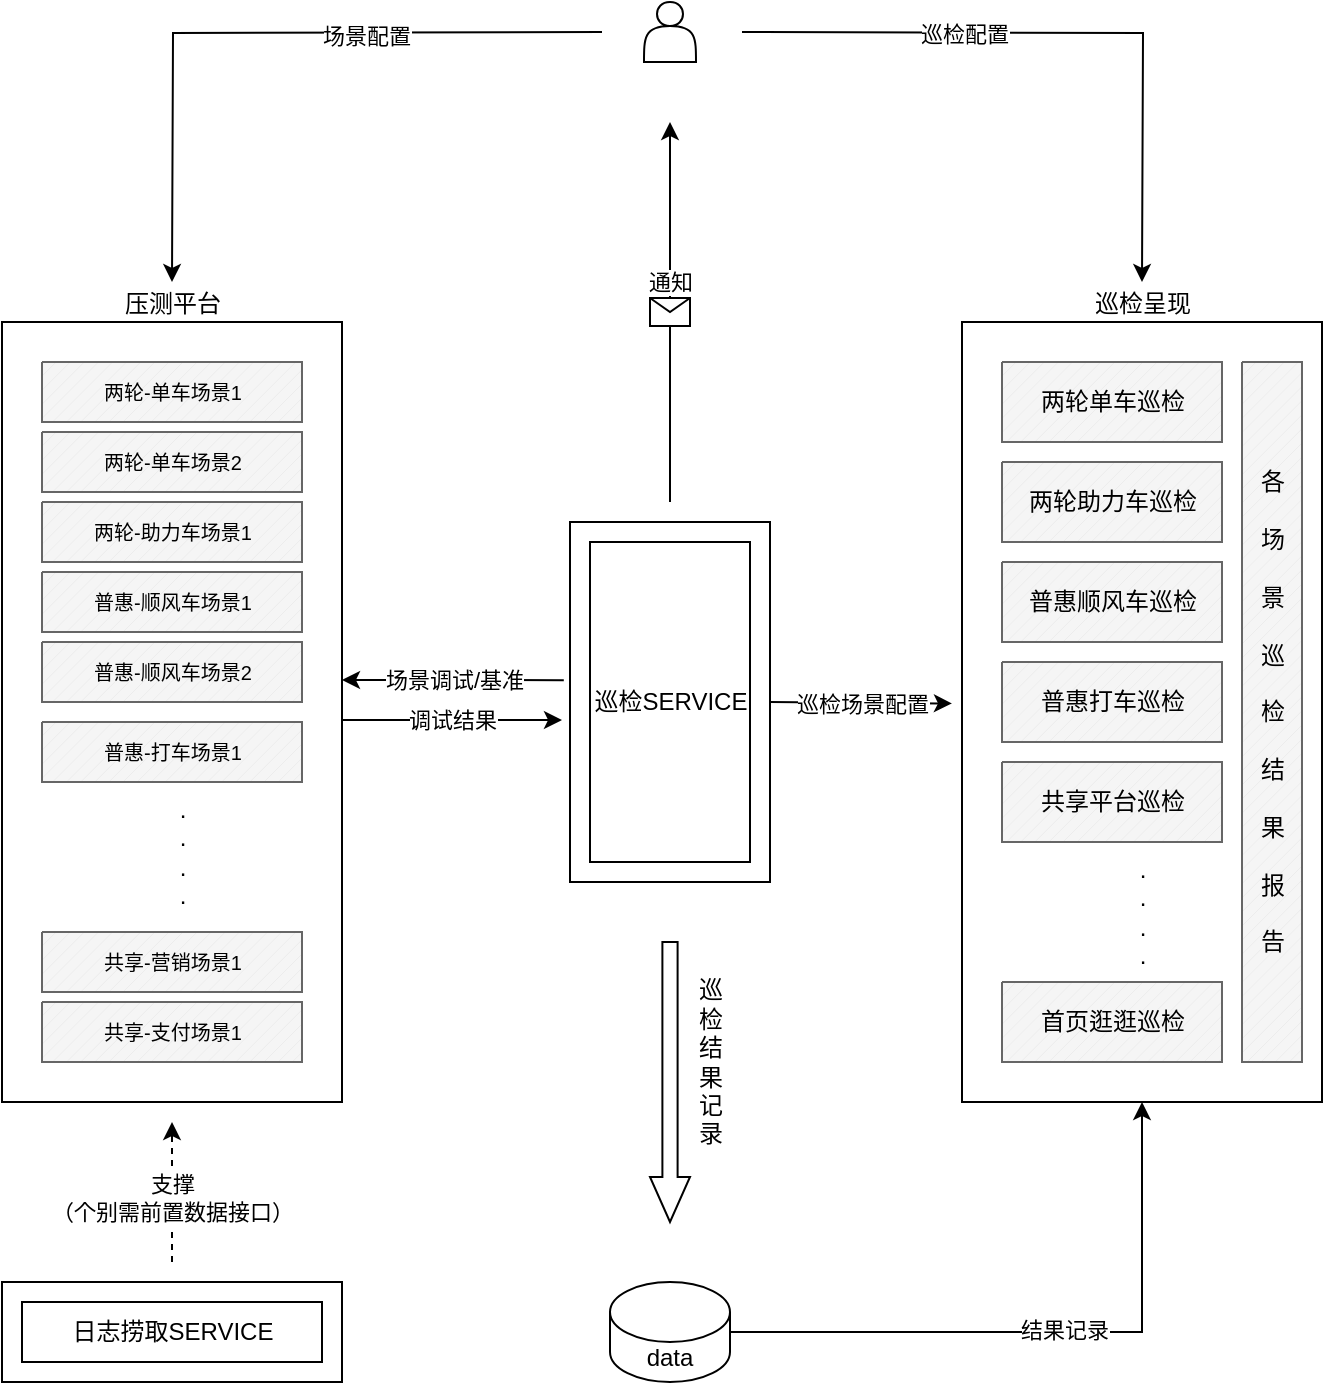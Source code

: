 <mxfile version="22.1.18" type="github">
  <diagram name="第 1 页" id="kq-fdYcwaTwN2yiABXJj">
    <mxGraphModel dx="823" dy="535" grid="1" gridSize="10" guides="1" tooltips="1" connect="1" arrows="1" fold="1" page="1" pageScale="1" pageWidth="827" pageHeight="1169" math="0" shadow="0">
      <root>
        <mxCell id="0" />
        <mxCell id="1" parent="0" />
        <mxCell id="vngmU3aqUAHGY3wGskiK-2" value="压测平台" style="verticalLabelPosition=top;verticalAlign=bottom;html=1;shape=mxgraph.basic.rect;fillColor2=none;strokeWidth=1;size=20;indent=5;align=center;labelPosition=center;" parent="1" vertex="1">
          <mxGeometry x="80" y="410" width="170" height="390" as="geometry" />
        </mxCell>
        <mxCell id="vngmU3aqUAHGY3wGskiK-4" value="" style="verticalLabelPosition=bottom;verticalAlign=top;html=1;shape=mxgraph.basic.patternFillRect;fillStyle=diag;step=5;fillStrokeWidth=0.2;fillStrokeColor=#dddddd;fillColor=#f5f5f5;strokeColor=#666666;fontColor=#333333;" parent="1" vertex="1">
          <mxGeometry x="100" y="430" width="130" height="30" as="geometry" />
        </mxCell>
        <mxCell id="vngmU3aqUAHGY3wGskiK-5" value="&lt;font style=&quot;font-size: 10px;&quot;&gt;两轮-单车场景1&lt;/font&gt;" style="text;html=1;align=center;verticalAlign=middle;resizable=0;points=[];autosize=1;strokeColor=none;fillColor=none;" parent="1" vertex="1">
          <mxGeometry x="120" y="430" width="90" height="30" as="geometry" />
        </mxCell>
        <mxCell id="vngmU3aqUAHGY3wGskiK-6" value=".&lt;br&gt;.&lt;br&gt;.&lt;br&gt;." style="text;html=1;align=center;verticalAlign=middle;resizable=0;points=[];autosize=1;strokeColor=none;fillColor=none;" parent="1" vertex="1">
          <mxGeometry x="155" y="640" width="30" height="70" as="geometry" />
        </mxCell>
        <mxCell id="vngmU3aqUAHGY3wGskiK-17" value="巡检呈现" style="verticalLabelPosition=top;verticalAlign=bottom;html=1;shape=mxgraph.basic.rect;fillColor2=none;strokeWidth=1;size=20;indent=5;align=center;fillStyle=auto;shadow=0;gradientColor=none;horizontal=1;fontStyle=0;labelPosition=center;labelBackgroundColor=none;" parent="1" vertex="1">
          <mxGeometry x="560" y="410" width="180" height="390" as="geometry" />
        </mxCell>
        <mxCell id="vngmU3aqUAHGY3wGskiK-18" value="" style="verticalLabelPosition=bottom;verticalAlign=top;html=1;shape=mxgraph.basic.patternFillRect;fillStyle=diag;step=5;fillStrokeWidth=0.2;fillStrokeColor=#dddddd;fillColor=#f5f5f5;strokeColor=#666666;fontColor=#333333;" parent="1" vertex="1">
          <mxGeometry x="580" y="430" width="110" height="40" as="geometry" />
        </mxCell>
        <mxCell id="vngmU3aqUAHGY3wGskiK-19" value="两轮单车巡检" style="text;html=1;align=center;verticalAlign=middle;resizable=0;points=[];autosize=1;strokeColor=none;fillColor=none;" parent="1" vertex="1">
          <mxGeometry x="585" y="435" width="100" height="30" as="geometry" />
        </mxCell>
        <mxCell id="vngmU3aqUAHGY3wGskiK-20" value=".&lt;br&gt;.&lt;br&gt;.&lt;br&gt;." style="text;html=1;align=center;verticalAlign=middle;resizable=0;points=[];autosize=1;strokeColor=none;fillColor=none;" parent="1" vertex="1">
          <mxGeometry x="635" y="670" width="30" height="70" as="geometry" />
        </mxCell>
        <mxCell id="vngmU3aqUAHGY3wGskiK-21" value="" style="verticalLabelPosition=bottom;verticalAlign=top;html=1;shape=mxgraph.basic.patternFillRect;fillStyle=diag;step=5;fillStrokeWidth=0.2;fillStrokeColor=#dddddd;fillColor=#f5f5f5;strokeColor=#666666;fontColor=#333333;" parent="1" vertex="1">
          <mxGeometry x="580" y="480" width="110" height="40" as="geometry" />
        </mxCell>
        <mxCell id="vngmU3aqUAHGY3wGskiK-22" value="两轮助力车巡检" style="text;html=1;align=center;verticalAlign=middle;resizable=0;points=[];autosize=1;strokeColor=none;fillColor=none;" parent="1" vertex="1">
          <mxGeometry x="580" y="485" width="110" height="30" as="geometry" />
        </mxCell>
        <mxCell id="vngmU3aqUAHGY3wGskiK-23" value="" style="verticalLabelPosition=bottom;verticalAlign=top;html=1;shape=mxgraph.basic.patternFillRect;fillStyle=diag;step=5;fillStrokeWidth=0.2;fillStrokeColor=#dddddd;fillColor=#f5f5f5;strokeColor=#666666;fontColor=#333333;" parent="1" vertex="1">
          <mxGeometry x="580" y="530" width="110" height="40" as="geometry" />
        </mxCell>
        <mxCell id="vngmU3aqUAHGY3wGskiK-24" value="普惠顺风车巡检" style="text;html=1;align=center;verticalAlign=middle;resizable=0;points=[];autosize=1;strokeColor=none;fillColor=none;" parent="1" vertex="1">
          <mxGeometry x="580" y="535" width="110" height="30" as="geometry" />
        </mxCell>
        <mxCell id="vngmU3aqUAHGY3wGskiK-25" value="" style="verticalLabelPosition=bottom;verticalAlign=top;html=1;shape=mxgraph.basic.patternFillRect;fillStyle=diag;step=5;fillStrokeWidth=0.2;fillStrokeColor=#dddddd;fillColor=#f5f5f5;strokeColor=#666666;fontColor=#333333;" parent="1" vertex="1">
          <mxGeometry x="580" y="580" width="110" height="40" as="geometry" />
        </mxCell>
        <mxCell id="vngmU3aqUAHGY3wGskiK-26" value="普惠打车巡检" style="text;html=1;align=center;verticalAlign=middle;resizable=0;points=[];autosize=1;strokeColor=none;fillColor=none;" parent="1" vertex="1">
          <mxGeometry x="585" y="585" width="100" height="30" as="geometry" />
        </mxCell>
        <mxCell id="vngmU3aqUAHGY3wGskiK-27" value="" style="verticalLabelPosition=bottom;verticalAlign=top;html=1;shape=mxgraph.basic.patternFillRect;fillStyle=diag;step=5;fillStrokeWidth=0.2;fillStrokeColor=#dddddd;fillColor=#f5f5f5;strokeColor=#666666;fontColor=#333333;" parent="1" vertex="1">
          <mxGeometry x="580" y="740" width="110" height="40" as="geometry" />
        </mxCell>
        <mxCell id="vngmU3aqUAHGY3wGskiK-28" value="首页逛逛巡检" style="text;html=1;align=center;verticalAlign=middle;resizable=0;points=[];autosize=1;strokeColor=none;fillColor=none;" parent="1" vertex="1">
          <mxGeometry x="585" y="745" width="100" height="30" as="geometry" />
        </mxCell>
        <mxCell id="vngmU3aqUAHGY3wGskiK-47" style="edgeStyle=orthogonalEdgeStyle;rounded=0;orthogonalLoop=1;jettySize=auto;html=1;" parent="1" source="vngmU3aqUAHGY3wGskiK-29" target="vngmU3aqUAHGY3wGskiK-17" edge="1">
          <mxGeometry relative="1" as="geometry" />
        </mxCell>
        <mxCell id="vngmU3aqUAHGY3wGskiK-85" value="结果记录" style="edgeLabel;html=1;align=center;verticalAlign=middle;resizable=0;points=[];" parent="vngmU3aqUAHGY3wGskiK-47" vertex="1" connectable="0">
          <mxGeometry x="0.04" y="1" relative="1" as="geometry">
            <mxPoint as="offset" />
          </mxGeometry>
        </mxCell>
        <mxCell id="vngmU3aqUAHGY3wGskiK-29" value="data" style="shape=cylinder3;whiteSpace=wrap;html=1;boundedLbl=1;backgroundOutline=1;size=15;" parent="1" vertex="1">
          <mxGeometry x="384" y="890" width="60" height="50" as="geometry" />
        </mxCell>
        <mxCell id="vngmU3aqUAHGY3wGskiK-32" value="" style="verticalLabelPosition=bottom;verticalAlign=top;html=1;shape=mxgraph.basic.frame;dx=10;whiteSpace=wrap;" parent="1" vertex="1">
          <mxGeometry x="364" y="510" width="100" height="180" as="geometry" />
        </mxCell>
        <mxCell id="vngmU3aqUAHGY3wGskiK-42" value="巡检SERVICE" style="text;html=1;align=center;verticalAlign=middle;resizable=0;points=[];autosize=1;strokeColor=none;fillColor=none;" parent="1" vertex="1">
          <mxGeometry x="364" y="585" width="100" height="30" as="geometry" />
        </mxCell>
        <mxCell id="vngmU3aqUAHGY3wGskiK-45" value="" style="html=1;shadow=0;dashed=0;align=center;verticalAlign=middle;shape=mxgraph.arrows2.arrow;dy=0.62;dx=22.54;direction=south;notch=0;" parent="1" vertex="1">
          <mxGeometry x="404" y="720" width="20" height="140" as="geometry" />
        </mxCell>
        <mxCell id="vngmU3aqUAHGY3wGskiK-46" value="巡&lt;br&gt;检&lt;br&gt;结&lt;br&gt;果&lt;br&gt;记&lt;br&gt;录" style="text;html=1;align=center;verticalAlign=middle;resizable=0;points=[];autosize=1;strokeColor=none;fillColor=none;" parent="1" vertex="1">
          <mxGeometry x="414" y="730" width="40" height="100" as="geometry" />
        </mxCell>
        <mxCell id="vngmU3aqUAHGY3wGskiK-57" value="" style="endArrow=classic;html=1;rounded=0;entryX=-0.028;entryY=0.616;entryDx=0;entryDy=0;entryPerimeter=0;" parent="1" edge="1">
          <mxGeometry relative="1" as="geometry">
            <mxPoint x="464" y="600" as="sourcePoint" />
            <mxPoint x="554.96" y="600.74" as="targetPoint" />
          </mxGeometry>
        </mxCell>
        <mxCell id="vngmU3aqUAHGY3wGskiK-58" value="巡检场景配置" style="edgeLabel;resizable=0;html=1;align=center;verticalAlign=middle;" parent="vngmU3aqUAHGY3wGskiK-57" connectable="0" vertex="1">
          <mxGeometry relative="1" as="geometry" />
        </mxCell>
        <mxCell id="vngmU3aqUAHGY3wGskiK-62" value="" style="endArrow=classic;html=1;rounded=0;entryX=1.004;entryY=0.709;entryDx=0;entryDy=0;entryPerimeter=0;exitX=-0.031;exitY=0.136;exitDx=0;exitDy=0;exitPerimeter=0;" parent="1" source="vngmU3aqUAHGY3wGskiK-42" edge="1">
          <mxGeometry relative="1" as="geometry">
            <mxPoint x="349.28" y="589.49" as="sourcePoint" />
            <mxPoint x="250" y="589" as="targetPoint" />
          </mxGeometry>
        </mxCell>
        <mxCell id="vngmU3aqUAHGY3wGskiK-63" value="场景调试/基准" style="edgeLabel;resizable=0;html=1;align=center;verticalAlign=middle;" parent="vngmU3aqUAHGY3wGskiK-62" connectable="0" vertex="1">
          <mxGeometry relative="1" as="geometry" />
        </mxCell>
        <mxCell id="vngmU3aqUAHGY3wGskiK-64" value="" style="endArrow=classic;html=1;rounded=0;" parent="1" edge="1">
          <mxGeometry relative="1" as="geometry">
            <mxPoint x="250" y="609" as="sourcePoint" />
            <mxPoint x="360" y="609" as="targetPoint" />
          </mxGeometry>
        </mxCell>
        <mxCell id="vngmU3aqUAHGY3wGskiK-65" value="调试结果" style="edgeLabel;resizable=0;html=1;align=center;verticalAlign=middle;" parent="vngmU3aqUAHGY3wGskiK-64" connectable="0" vertex="1">
          <mxGeometry relative="1" as="geometry" />
        </mxCell>
        <mxCell id="vngmU3aqUAHGY3wGskiK-66" value="" style="verticalLabelPosition=bottom;verticalAlign=top;html=1;shape=mxgraph.basic.patternFillRect;fillStyle=diag;step=5;fillStrokeWidth=0.2;fillStrokeColor=#dddddd;fillColor=#f5f5f5;strokeColor=#666666;fontColor=#333333;" parent="1" vertex="1">
          <mxGeometry x="100" y="465" width="130" height="30" as="geometry" />
        </mxCell>
        <mxCell id="vngmU3aqUAHGY3wGskiK-67" value="&lt;font style=&quot;font-size: 10px;&quot;&gt;两轮-单车场景2&lt;/font&gt;" style="text;html=1;align=center;verticalAlign=middle;resizable=0;points=[];autosize=1;strokeColor=none;fillColor=none;" parent="1" vertex="1">
          <mxGeometry x="120" y="465" width="90" height="30" as="geometry" />
        </mxCell>
        <mxCell id="vngmU3aqUAHGY3wGskiK-69" value="" style="verticalLabelPosition=bottom;verticalAlign=top;html=1;shape=mxgraph.basic.patternFillRect;fillStyle=diag;step=5;fillStrokeWidth=0.2;fillStrokeColor=#dddddd;fillColor=#f5f5f5;strokeColor=#666666;fontColor=#333333;" parent="1" vertex="1">
          <mxGeometry x="100" y="500" width="130" height="30" as="geometry" />
        </mxCell>
        <mxCell id="vngmU3aqUAHGY3wGskiK-70" value="&lt;font style=&quot;font-size: 10px;&quot;&gt;两轮-助力车场景1&lt;/font&gt;" style="text;html=1;align=center;verticalAlign=middle;resizable=0;points=[];autosize=1;strokeColor=none;fillColor=none;" parent="1" vertex="1">
          <mxGeometry x="115" y="500" width="100" height="30" as="geometry" />
        </mxCell>
        <mxCell id="vngmU3aqUAHGY3wGskiK-71" value="" style="verticalLabelPosition=bottom;verticalAlign=top;html=1;shape=mxgraph.basic.patternFillRect;fillStyle=diag;step=5;fillStrokeWidth=0.2;fillStrokeColor=#dddddd;fillColor=#f5f5f5;strokeColor=#666666;fontColor=#333333;" parent="1" vertex="1">
          <mxGeometry x="100" y="535" width="130" height="30" as="geometry" />
        </mxCell>
        <mxCell id="vngmU3aqUAHGY3wGskiK-72" value="&lt;font style=&quot;font-size: 10px;&quot;&gt;普惠-顺风车场景1&lt;/font&gt;" style="text;html=1;align=center;verticalAlign=middle;resizable=0;points=[];autosize=1;strokeColor=none;fillColor=none;" parent="1" vertex="1">
          <mxGeometry x="115" y="535" width="100" height="30" as="geometry" />
        </mxCell>
        <mxCell id="vngmU3aqUAHGY3wGskiK-73" value="" style="verticalLabelPosition=bottom;verticalAlign=top;html=1;shape=mxgraph.basic.patternFillRect;fillStyle=diag;step=5;fillStrokeWidth=0.2;fillStrokeColor=#dddddd;fillColor=#f5f5f5;strokeColor=#666666;fontColor=#333333;" parent="1" vertex="1">
          <mxGeometry x="100" y="570" width="130" height="30" as="geometry" />
        </mxCell>
        <mxCell id="vngmU3aqUAHGY3wGskiK-74" value="&lt;font style=&quot;font-size: 10px;&quot;&gt;普惠-顺风车场景2&lt;/font&gt;" style="text;html=1;align=center;verticalAlign=middle;resizable=0;points=[];autosize=1;strokeColor=none;fillColor=none;" parent="1" vertex="1">
          <mxGeometry x="115" y="570" width="100" height="30" as="geometry" />
        </mxCell>
        <mxCell id="vngmU3aqUAHGY3wGskiK-75" value="" style="verticalLabelPosition=bottom;verticalAlign=top;html=1;shape=mxgraph.basic.patternFillRect;fillStyle=diag;step=5;fillStrokeWidth=0.2;fillStrokeColor=#dddddd;fillColor=#f5f5f5;strokeColor=#666666;fontColor=#333333;" parent="1" vertex="1">
          <mxGeometry x="100" y="610" width="130" height="30" as="geometry" />
        </mxCell>
        <mxCell id="vngmU3aqUAHGY3wGskiK-76" value="&lt;font style=&quot;font-size: 10px;&quot;&gt;普惠-打车场景1&lt;/font&gt;" style="text;html=1;align=center;verticalAlign=middle;resizable=0;points=[];autosize=1;strokeColor=none;fillColor=none;" parent="1" vertex="1">
          <mxGeometry x="120" y="610" width="90" height="30" as="geometry" />
        </mxCell>
        <mxCell id="vngmU3aqUAHGY3wGskiK-77" value="" style="verticalLabelPosition=bottom;verticalAlign=top;html=1;shape=mxgraph.basic.patternFillRect;fillStyle=diag;step=5;fillStrokeWidth=0.2;fillStrokeColor=#dddddd;fillColor=#f5f5f5;strokeColor=#666666;fontColor=#333333;" parent="1" vertex="1">
          <mxGeometry x="100" y="715" width="130" height="30" as="geometry" />
        </mxCell>
        <mxCell id="vngmU3aqUAHGY3wGskiK-78" value="&lt;font style=&quot;font-size: 10px;&quot;&gt;共享-营销场景1&lt;/font&gt;" style="text;html=1;align=center;verticalAlign=middle;resizable=0;points=[];autosize=1;strokeColor=none;fillColor=none;" parent="1" vertex="1">
          <mxGeometry x="120" y="715" width="90" height="30" as="geometry" />
        </mxCell>
        <mxCell id="vngmU3aqUAHGY3wGskiK-79" value="" style="verticalLabelPosition=bottom;verticalAlign=top;html=1;shape=mxgraph.basic.patternFillRect;fillStyle=diag;step=5;fillStrokeWidth=0.2;fillStrokeColor=#dddddd;fillColor=#f5f5f5;strokeColor=#666666;fontColor=#333333;" parent="1" vertex="1">
          <mxGeometry x="100" y="750" width="130" height="30" as="geometry" />
        </mxCell>
        <mxCell id="vngmU3aqUAHGY3wGskiK-80" value="&lt;font style=&quot;font-size: 10px;&quot;&gt;共享-支付场景1&lt;/font&gt;" style="text;html=1;align=center;verticalAlign=middle;resizable=0;points=[];autosize=1;strokeColor=none;fillColor=none;" parent="1" vertex="1">
          <mxGeometry x="120" y="750" width="90" height="30" as="geometry" />
        </mxCell>
        <mxCell id="vngmU3aqUAHGY3wGskiK-81" value="" style="verticalLabelPosition=bottom;verticalAlign=top;html=1;shape=mxgraph.basic.patternFillRect;fillStyle=diag;step=5;fillStrokeWidth=0.2;fillStrokeColor=#dddddd;fillColor=#f5f5f5;strokeColor=#666666;fontColor=#333333;" parent="1" vertex="1">
          <mxGeometry x="580" y="630" width="110" height="40" as="geometry" />
        </mxCell>
        <mxCell id="vngmU3aqUAHGY3wGskiK-82" value="共享平台巡检" style="text;html=1;align=center;verticalAlign=middle;resizable=0;points=[];autosize=1;strokeColor=none;fillColor=none;" parent="1" vertex="1">
          <mxGeometry x="585" y="635" width="100" height="30" as="geometry" />
        </mxCell>
        <mxCell id="vngmU3aqUAHGY3wGskiK-83" value="" style="verticalLabelPosition=bottom;verticalAlign=top;html=1;shape=mxgraph.basic.patternFillRect;fillStyle=diag;step=5;fillStrokeWidth=0.2;fillStrokeColor=#dddddd;fillColor=#f5f5f5;strokeColor=#666666;fontColor=#333333;" parent="1" vertex="1">
          <mxGeometry x="700" y="430" width="30" height="350" as="geometry" />
        </mxCell>
        <mxCell id="vngmU3aqUAHGY3wGskiK-84" value="各&lt;br&gt;&lt;br&gt;场&lt;br&gt;&lt;br&gt;景&lt;br&gt;&lt;br&gt;巡&lt;br&gt;&lt;br&gt;检&lt;br&gt;&lt;br&gt;结&lt;br&gt;&lt;br&gt;果&lt;br&gt;&lt;br&gt;报&lt;br&gt;&lt;br&gt;告" style="text;html=1;align=center;verticalAlign=middle;resizable=0;points=[];autosize=1;strokeColor=none;fillColor=none;" parent="1" vertex="1">
          <mxGeometry x="695" y="475" width="40" height="260" as="geometry" />
        </mxCell>
        <mxCell id="vngmU3aqUAHGY3wGskiK-86" value="" style="endArrow=classic;html=1;rounded=0;" parent="1" edge="1">
          <mxGeometry relative="1" as="geometry">
            <mxPoint x="414" y="500" as="sourcePoint" />
            <mxPoint x="414" y="310" as="targetPoint" />
          </mxGeometry>
        </mxCell>
        <mxCell id="vngmU3aqUAHGY3wGskiK-87" value="" style="shape=message;html=1;outlineConnect=0;" parent="vngmU3aqUAHGY3wGskiK-86" vertex="1">
          <mxGeometry width="20" height="14" relative="1" as="geometry">
            <mxPoint x="-10" y="-7" as="offset" />
          </mxGeometry>
        </mxCell>
        <mxCell id="vngmU3aqUAHGY3wGskiK-89" value="通知" style="edgeLabel;html=1;align=center;verticalAlign=middle;resizable=0;points=[];" parent="vngmU3aqUAHGY3wGskiK-86" vertex="1" connectable="0">
          <mxGeometry x="0.351" y="-2" relative="1" as="geometry">
            <mxPoint x="-2" y="18" as="offset" />
          </mxGeometry>
        </mxCell>
        <mxCell id="vngmU3aqUAHGY3wGskiK-90" style="edgeStyle=orthogonalEdgeStyle;rounded=0;orthogonalLoop=1;jettySize=auto;html=1;" parent="1" edge="1">
          <mxGeometry relative="1" as="geometry">
            <mxPoint x="380" y="265" as="sourcePoint" />
            <mxPoint x="165" y="390" as="targetPoint" />
          </mxGeometry>
        </mxCell>
        <mxCell id="vngmU3aqUAHGY3wGskiK-93" value="场景配置" style="edgeLabel;html=1;align=center;verticalAlign=middle;resizable=0;points=[];" parent="vngmU3aqUAHGY3wGskiK-90" vertex="1" connectable="0">
          <mxGeometry x="-0.302" y="1" relative="1" as="geometry">
            <mxPoint as="offset" />
          </mxGeometry>
        </mxCell>
        <mxCell id="vngmU3aqUAHGY3wGskiK-91" style="edgeStyle=orthogonalEdgeStyle;rounded=0;orthogonalLoop=1;jettySize=auto;html=1;" parent="1" edge="1">
          <mxGeometry relative="1" as="geometry">
            <mxPoint x="450" y="265" as="sourcePoint" />
            <mxPoint x="650" y="390" as="targetPoint" />
          </mxGeometry>
        </mxCell>
        <mxCell id="vngmU3aqUAHGY3wGskiK-94" value="巡检配置" style="edgeLabel;html=1;align=center;verticalAlign=middle;resizable=0;points=[];" parent="vngmU3aqUAHGY3wGskiK-91" vertex="1" connectable="0">
          <mxGeometry x="-0.316" relative="1" as="geometry">
            <mxPoint as="offset" />
          </mxGeometry>
        </mxCell>
        <mxCell id="vngmU3aqUAHGY3wGskiK-88" value="" style="shape=actor;whiteSpace=wrap;html=1;" parent="1" vertex="1">
          <mxGeometry x="401" y="250" width="26" height="30" as="geometry" />
        </mxCell>
        <mxCell id="dkRi76GmEvwOq5m4T9R3-3" value="" style="verticalLabelPosition=bottom;verticalAlign=top;html=1;shape=mxgraph.basic.frame;dx=10;whiteSpace=wrap;" vertex="1" parent="1">
          <mxGeometry x="80" y="890" width="170" height="50" as="geometry" />
        </mxCell>
        <mxCell id="dkRi76GmEvwOq5m4T9R3-7" style="edgeStyle=orthogonalEdgeStyle;rounded=0;orthogonalLoop=1;jettySize=auto;html=1;dashed=1;" edge="1" parent="1">
          <mxGeometry relative="1" as="geometry">
            <mxPoint x="165" y="880" as="sourcePoint" />
            <mxPoint x="165" y="810" as="targetPoint" />
          </mxGeometry>
        </mxCell>
        <mxCell id="dkRi76GmEvwOq5m4T9R3-8" value="支撑&lt;br&gt;（个别需前置数据接口）" style="edgeLabel;html=1;align=center;verticalAlign=middle;resizable=0;points=[];" vertex="1" connectable="0" parent="dkRi76GmEvwOq5m4T9R3-7">
          <mxGeometry x="-0.083" relative="1" as="geometry">
            <mxPoint as="offset" />
          </mxGeometry>
        </mxCell>
        <mxCell id="dkRi76GmEvwOq5m4T9R3-4" value="日志捞取SERVICE" style="text;html=1;align=center;verticalAlign=middle;resizable=0;points=[];autosize=1;strokeColor=none;fillColor=none;" vertex="1" parent="1">
          <mxGeometry x="105" y="900" width="120" height="30" as="geometry" />
        </mxCell>
      </root>
    </mxGraphModel>
  </diagram>
</mxfile>
